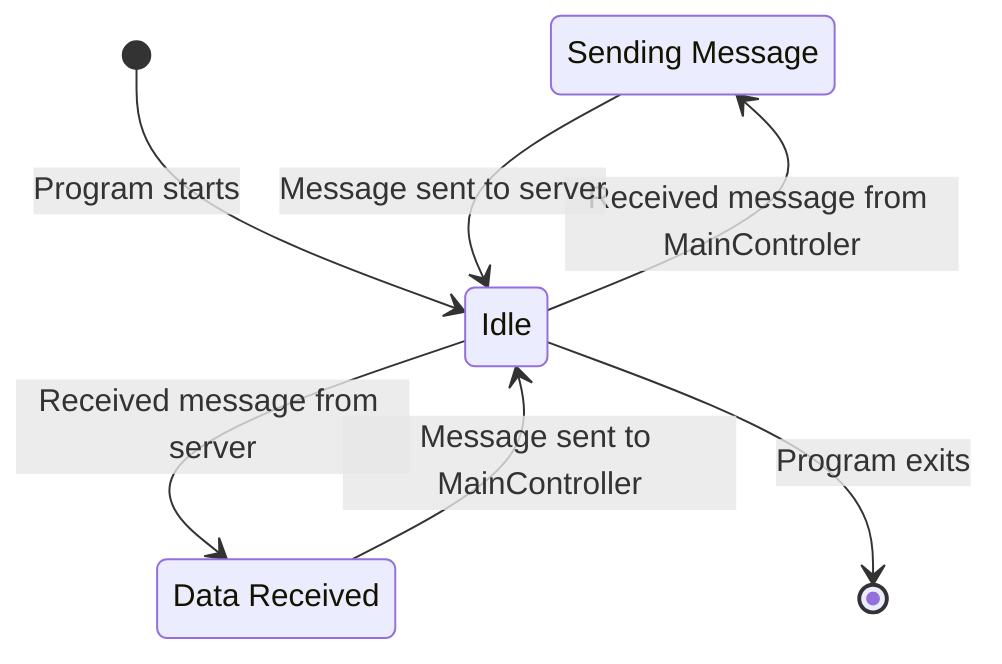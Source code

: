 stateDiagram

SendMsg: Sending Message
ReceiveMsg: Data Received

[*] --> Idle: Program starts
Idle --> SendMsg: Received message from MainControler
SendMsg --> Idle: Message sent to server
Idle --> ReceiveMsg: Received message from server
ReceiveMsg --> Idle: Message sent to MainController
Idle --> [*]: Program exits